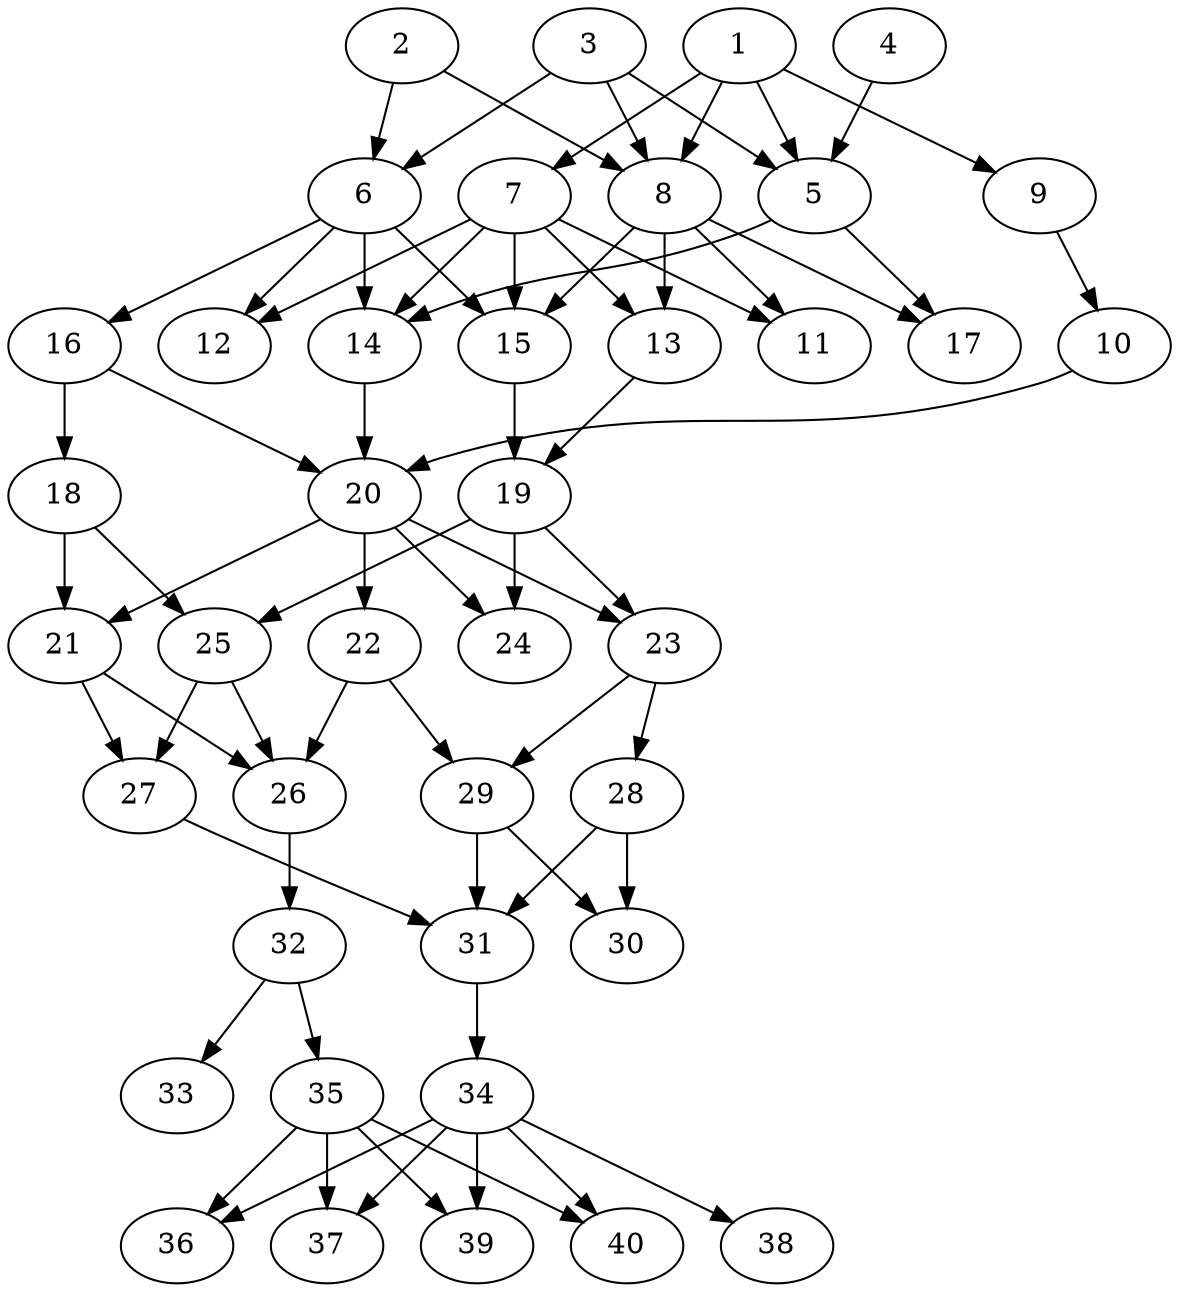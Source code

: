 // DAG automatically generated by daggen at Thu Oct  3 14:06:50 2019
// ./daggen --dot -n 40 --ccr 0.4 --fat 0.5 --regular 0.5 --density 0.6 --mindata 5242880 --maxdata 52428800 
digraph G {
  1 [size="83112960", alpha="0.13", expect_size="33245184"] 
  1 -> 5 [size ="33245184"]
  1 -> 7 [size ="33245184"]
  1 -> 8 [size ="33245184"]
  1 -> 9 [size ="33245184"]
  2 [size="101081600", alpha="0.00", expect_size="40432640"] 
  2 -> 6 [size ="40432640"]
  2 -> 8 [size ="40432640"]
  3 [size="92021760", alpha="0.18", expect_size="36808704"] 
  3 -> 5 [size ="36808704"]
  3 -> 6 [size ="36808704"]
  3 -> 8 [size ="36808704"]
  4 [size="117089280", alpha="0.17", expect_size="46835712"] 
  4 -> 5 [size ="46835712"]
  5 [size="27356160", alpha="0.02", expect_size="10942464"] 
  5 -> 14 [size ="10942464"]
  5 -> 17 [size ="10942464"]
  6 [size="108037120", alpha="0.16", expect_size="43214848"] 
  6 -> 12 [size ="43214848"]
  6 -> 14 [size ="43214848"]
  6 -> 15 [size ="43214848"]
  6 -> 16 [size ="43214848"]
  7 [size="92672000", alpha="0.17", expect_size="37068800"] 
  7 -> 11 [size ="37068800"]
  7 -> 12 [size ="37068800"]
  7 -> 13 [size ="37068800"]
  7 -> 14 [size ="37068800"]
  7 -> 15 [size ="37068800"]
  8 [size="122741760", alpha="0.04", expect_size="49096704"] 
  8 -> 11 [size ="49096704"]
  8 -> 13 [size ="49096704"]
  8 -> 15 [size ="49096704"]
  8 -> 17 [size ="49096704"]
  9 [size="109770240", alpha="0.14", expect_size="43908096"] 
  9 -> 10 [size ="43908096"]
  10 [size="19970560", alpha="0.16", expect_size="7988224"] 
  10 -> 20 [size ="7988224"]
  11 [size="111892480", alpha="0.19", expect_size="44756992"] 
  12 [size="70405120", alpha="0.17", expect_size="28162048"] 
  13 [size="71744000", alpha="0.16", expect_size="28697600"] 
  13 -> 19 [size ="28697600"]
  14 [size="57013760", alpha="0.19", expect_size="22805504"] 
  14 -> 20 [size ="22805504"]
  15 [size="37785600", alpha="0.05", expect_size="15114240"] 
  15 -> 19 [size ="15114240"]
  16 [size="50429440", alpha="0.07", expect_size="20171776"] 
  16 -> 18 [size ="20171776"]
  16 -> 20 [size ="20171776"]
  17 [size="26183680", alpha="0.05", expect_size="10473472"] 
  18 [size="124636160", alpha="0.09", expect_size="49854464"] 
  18 -> 21 [size ="49854464"]
  18 -> 25 [size ="49854464"]
  19 [size="32025600", alpha="0.14", expect_size="12810240"] 
  19 -> 23 [size ="12810240"]
  19 -> 24 [size ="12810240"]
  19 -> 25 [size ="12810240"]
  20 [size="115100160", alpha="0.02", expect_size="46040064"] 
  20 -> 21 [size ="46040064"]
  20 -> 22 [size ="46040064"]
  20 -> 23 [size ="46040064"]
  20 -> 24 [size ="46040064"]
  21 [size="91107840", alpha="0.02", expect_size="36443136"] 
  21 -> 26 [size ="36443136"]
  21 -> 27 [size ="36443136"]
  22 [size="84531200", alpha="0.17", expect_size="33812480"] 
  22 -> 26 [size ="33812480"]
  22 -> 29 [size ="33812480"]
  23 [size="68290560", alpha="0.05", expect_size="27316224"] 
  23 -> 28 [size ="27316224"]
  23 -> 29 [size ="27316224"]
  24 [size="43074560", alpha="0.11", expect_size="17229824"] 
  25 [size="35663360", alpha="0.19", expect_size="14265344"] 
  25 -> 26 [size ="14265344"]
  25 -> 27 [size ="14265344"]
  26 [size="65126400", alpha="0.04", expect_size="26050560"] 
  26 -> 32 [size ="26050560"]
  27 [size="103790080", alpha="0.01", expect_size="41516032"] 
  27 -> 31 [size ="41516032"]
  28 [size="16179200", alpha="0.18", expect_size="6471680"] 
  28 -> 30 [size ="6471680"]
  28 -> 31 [size ="6471680"]
  29 [size="71654400", alpha="0.11", expect_size="28661760"] 
  29 -> 30 [size ="28661760"]
  29 -> 31 [size ="28661760"]
  30 [size="39162880", alpha="0.04", expect_size="15665152"] 
  31 [size="53831680", alpha="0.15", expect_size="21532672"] 
  31 -> 34 [size ="21532672"]
  32 [size="67699200", alpha="0.16", expect_size="27079680"] 
  32 -> 33 [size ="27079680"]
  32 -> 35 [size ="27079680"]
  33 [size="50780160", alpha="0.06", expect_size="20312064"] 
  34 [size="81986560", alpha="0.04", expect_size="32794624"] 
  34 -> 36 [size ="32794624"]
  34 -> 37 [size ="32794624"]
  34 -> 38 [size ="32794624"]
  34 -> 39 [size ="32794624"]
  34 -> 40 [size ="32794624"]
  35 [size="29370880", alpha="0.06", expect_size="11748352"] 
  35 -> 36 [size ="11748352"]
  35 -> 37 [size ="11748352"]
  35 -> 39 [size ="11748352"]
  35 -> 40 [size ="11748352"]
  36 [size="25149440", alpha="0.14", expect_size="10059776"] 
  37 [size="46289920", alpha="0.04", expect_size="18515968"] 
  38 [size="54392320", alpha="0.14", expect_size="21756928"] 
  39 [size="41131520", alpha="0.06", expect_size="16452608"] 
  40 [size="103168000", alpha="0.16", expect_size="41267200"] 
}
